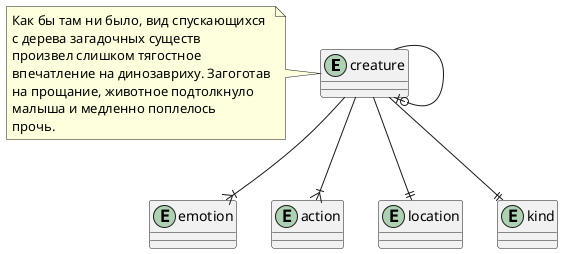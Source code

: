 @startuml High-level ER-Diagram

entity creature {}
entity emotion {}
entity action {}
entity location {}
entity kind {}

creature --||kind
creature --||location
creature --|{ emotion
creature --|{ action
creature --o| creature

note left of creature
  Как бы там ни было, вид спускающихся 
  с дерева загадочных существ
  произвел слишком тягостное 
  впечатление на динозавриху. Загоготав
  на прощание, животное подтолкнуло 
  малыша и медленно поплелось
  прочь. 
end note

@enduml